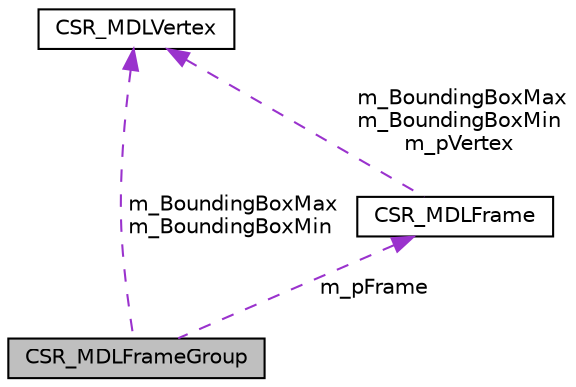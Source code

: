 digraph "CSR_MDLFrameGroup"
{
 // LATEX_PDF_SIZE
  edge [fontname="Helvetica",fontsize="10",labelfontname="Helvetica",labelfontsize="10"];
  node [fontname="Helvetica",fontsize="10",shape=record];
  Node1 [label="CSR_MDLFrameGroup",height=0.2,width=0.4,color="black", fillcolor="grey75", style="filled", fontcolor="black",tooltip=" "];
  Node2 -> Node1 [dir="back",color="darkorchid3",fontsize="10",style="dashed",label=" m_BoundingBoxMax\nm_BoundingBoxMin" ,fontname="Helvetica"];
  Node2 [label="CSR_MDLVertex",height=0.2,width=0.4,color="black", fillcolor="white", style="filled",URL="$struct_c_s_r___m_d_l_vertex.html",tooltip=" "];
  Node3 -> Node1 [dir="back",color="darkorchid3",fontsize="10",style="dashed",label=" m_pFrame" ,fontname="Helvetica"];
  Node3 [label="CSR_MDLFrame",height=0.2,width=0.4,color="black", fillcolor="white", style="filled",URL="$struct_c_s_r___m_d_l_frame.html",tooltip=" "];
  Node2 -> Node3 [dir="back",color="darkorchid3",fontsize="10",style="dashed",label=" m_BoundingBoxMax\nm_BoundingBoxMin\nm_pVertex" ,fontname="Helvetica"];
}
